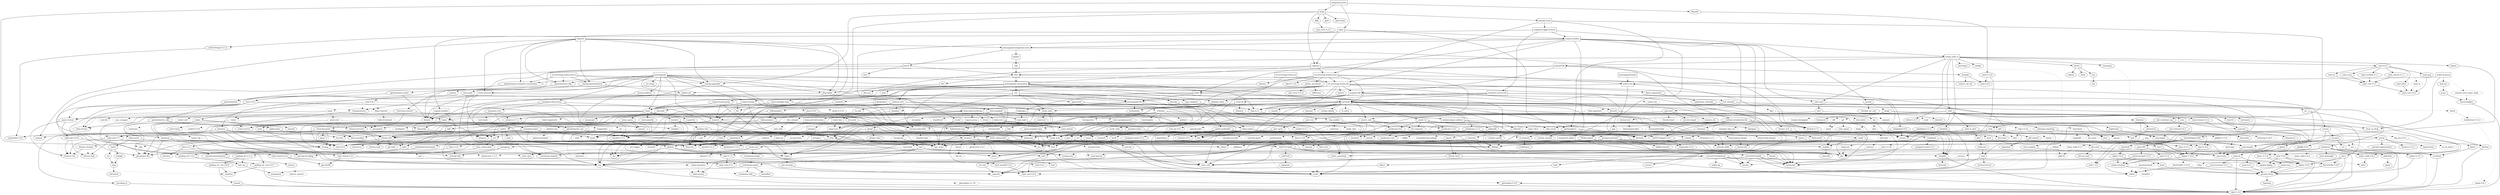 digraph {
    0 [ label = "catalyst-toolbox" shape = box]
    1 [ label = "chain-addr" shape = box]
    2 [ label = "chain-core" shape = box]
    3 [ label = "chain-ser" shape = box]
    4 [ label = "chain-crypto" shape = box]
    5 [ label = "typed-bytes" shape = box]
    6 [ label = "chain-impl-mockchain" shape = box]
    7 [ label = "cardano-legacy-address" shape = box]
    8 [ label = "chain-time" shape = box]
    9 [ label = "chain-vote" shape = box]
    10 [ label = "imhamt" shape = box]
    11 [ label = "sparse-array" shape = box]
    12 [ label = "chain-storage" shape = box]
    13 [ label = "jcli" shape = box]
    14 [ label = "jormungandr-lib" shape = box]
    15 [ label = "jormungandr-automation" shape = box]
    16 [ label = "jortestkit" shape = box]
    17 [ label = "jormungandr-integration-tests" shape = box]
    18 [ label = "hersir" shape = box]
    19 [ label = "thor" shape = box]
    20 [ label = "loki" shape = box]
    21 [ label = "mjolnir" shape = box]
    22 [ label = "snapshot-lib" shape = box]
    23 [ label = "symmetric-cipher" shape = box]
    24 [ label = "vit-servicing-station-lib" shape = box]
    25 [ label = "event-db" shape = box]
    26 [ label = "vit-servicing-station-tests" shape = box]
    27 [ label = "wallet" shape = box]
    28 [ label = "chain-path-derivation" shape = box]
    29 [ label = "hdkeygen" shape = box]
    30 [ label = "chain-network" shape = box]
    31 [ label = "jormungandrwallet" shape = box]
    32 [ label = "wallet-core" shape = box]
    33 [ label = "wallet-wasm-js" shape = box]
    34 [ label = "jormungandr" shape = box]
    35 [ label = "explorer" shape = box]
    36 [ label = "settings" shape = box]
    37 [ label = "blockchain" shape = box]
    38 [ label = "vit-servicing-station-cli" shape = box]
    39 [ label = "vit-servicing-station-server" shape = box]
    40 [ label = "iapyx" shape = box]
    41 [ label = "valgrind" shape = box]
    42 [ label = "vitup" shape = box]
    43 [ label = "mainnet-lib" shape = box]
    44 [ label = "mainnet-tools" shape = box]
    45 [ label = "scheduler-service-lib" shape = box]
    46 [ label = "signals-handler" shape = box]
    47 [ label = "snapshot-trigger-service" shape = box]
    48 [ label = "voting_tools_rs" shape = box]
    49 [ label = "integration-tests" shape = box]
    50 [ label = "assert_fs" ]
    51 [ label = "bech32 0.8.1" ]
    52 [ label = "clap 4.2.1" ]
    53 [ label = "color-eyre" ]
    54 [ label = "csv" ]
    55 [ label = "fraction" ]
    56 [ label = "futures" ]
    57 [ label = "gag" ]
    58 [ label = "governor" ]
    59 [ label = "graphql_client" ]
    60 [ label = "hex" ]
    61 [ label = "image" ]
    62 [ label = "itertools" ]
    63 [ label = "once_cell" ]
    64 [ label = "qrcode" ]
    65 [ label = "quircs" ]
    66 [ label = "rand 0.8.5" ]
    67 [ label = "rand_chacha 0.3.1" ]
    68 [ label = "rayon" ]
    69 [ label = "regex" ]
    70 [ label = "reqwest" ]
    71 [ label = "rust_decimal" ]
    72 [ label = "serde" ]
    73 [ label = "serde_json" ]
    74 [ label = "serde_yaml" ]
    75 [ label = "sscanf" ]
    76 [ label = "thiserror" ]
    77 [ label = "time 0.3.20" ]
    78 [ label = "tokio" ]
    79 [ label = "tracing" ]
    80 [ label = "tracing-subscriber" ]
    81 [ label = "url" ]
    82 [ label = "cryptoxide 0.4.4" ]
    83 [ label = "proptest" ]
    84 [ label = "quickcheck" ]
    85 [ label = "curve25519-dalek-ng" ]
    86 [ label = "ed25519-bip32 0.4.1" ]
    87 [ label = "ed25519-dalek" ]
    88 [ label = "generic-array" ]
    89 [ label = "rand_core 0.6.4" ]
    90 [ label = "sha2 0.10.6" ]
    91 [ label = "lazy_static" ]
    92 [ label = "strum" ]
    93 [ label = "cbor_event" ]
    94 [ label = "const_format" ]
    95 [ label = "criterion" style = dashed]
    96 [ label = "data-pile" ]
    97 [ label = "sled" ]
    98 [ label = "tempfile" ]
    99 [ label = "base64 0.13.1" ]
    100 [ label = "bincode" ]
    101 [ label = "bytes" ]
    102 [ label = "clap_complete" ]
    103 [ label = "gtmpl" ]
    104 [ label = "rpassword" ]
    105 [ label = "http" ]
    106 [ label = "humantime" ]
    107 [ label = "parity-multiaddr" ]
    108 [ label = "serde_with" ]
    109 [ label = "assert_cmd" ]
    110 [ label = "bytesize" ]
    111 [ label = "custom_debug" ]
    112 [ label = "flate2" ]
    113 [ label = "fs_extra" ]
    114 [ label = "json" ]
    115 [ label = "keynesis" ]
    116 [ label = "log" ]
    117 [ label = "netstat2" ]
    118 [ label = "os_info" ]
    119 [ label = "poldercast" ]
    120 [ label = "predicates 2.1.5" ]
    121 [ label = "prost 0.9.0" ]
    122 [ label = "semver" ]
    123 [ label = "sysinfo" ]
    124 [ label = "tar" ]
    125 [ label = "tokio-stream" ]
    126 [ label = "tonic 0.6.2" ]
    127 [ label = "warp" ]
    128 [ label = "zip" ]
    129 [ label = "console" ]
    130 [ label = "dialoguer" ]
    131 [ label = "indicatif" ]
    132 [ label = "sha-1" ]
    133 [ label = "sha2 0.9.9" ]
    134 [ label = "bech32 0.7.3" ]
    135 [ label = "yaml-rust" ]
    136 [ label = "ctrlc" ]
    137 [ label = "slave-pool" ]
    138 [ label = "cocoon" ]
    139 [ label = "dirs" ]
    140 [ label = "serde_test" style = dashed]
    141 [ label = "zeroize" ]
    142 [ label = "diesel 1.4.8" ]
    143 [ label = "diesel_migrations" ]
    144 [ label = "dotenv" ]
    145 [ label = "http-zipkin" ]
    146 [ label = "notify" ]
    147 [ label = "r2d2" ]
    148 [ label = "simplelog 0.8.0" ]
    149 [ label = "tracing-futures" ]
    150 [ label = "bb8" ]
    151 [ label = "bb8-postgres" ]
    152 [ label = "dotenvy" ]
    153 [ label = "tokio-postgres" ]
    154 [ label = "cfg-if 0.1.10" ]
    155 [ label = "chrono" ]
    156 [ label = "dyn-clone" ]
    157 [ label = "fake" ]
    158 [ label = "hyper" ]
    159 [ label = "postgres" ]
    160 [ label = "pretty_assertions" ]
    161 [ label = "rand 0.7.3" ]
    162 [ label = "rand_core 0.5.1" ]
    163 [ label = "refinery" ]
    164 [ label = "hashlink" ]
    165 [ label = "http-body" ]
    166 [ label = "pin-project" ]
    167 [ label = "clear_on_drop" ]
    168 [ label = "console_error_panic_hook" style = dashed]
    169 [ label = "getrandom 0.2.8" ]
    170 [ label = "js-sys" ]
    171 [ label = "wasm-bindgen" ]
    172 [ label = "web-sys" ]
    173 [ label = "arc-swap" ]
    174 [ label = "jsonrpsee-core" ]
    175 [ label = "jsonrpsee-http-server" ]
    176 [ label = "linked-hash-map" ]
    177 [ label = "local-ip-address" ]
    178 [ label = "lru" ]
    179 [ label = "opentelemetry" ]
    180 [ label = "opentelemetry-otlp" ]
    181 [ label = "opentelemetry-semantic-conventions" ]
    182 [ label = "tokio-util 0.6.10" ]
    183 [ label = "tracing-appender" ]
    184 [ label = "tracing-opentelemetry" ]
    185 [ label = "trust-dns-resolver" ]
    186 [ label = "anyhow" ]
    187 [ label = "async-graphql" ]
    188 [ label = "async-graphql-warp" ]
    189 [ label = "futures-channel" ]
    190 [ label = "futures-util" ]
    191 [ label = "ed25519-bip32 0.3.2" ]
    192 [ label = "prettytable-rs" ]
    193 [ label = "warp-reverse-proxy" ]
    194 [ label = "diffy" ]
    195 [ label = "glob" ]
    196 [ label = "path-slash" ]
    197 [ label = "rustls" ]
    198 [ label = "rustls-pemfile" ]
    199 [ label = "tempdir" ]
    200 [ label = "tokio-rustls" ]
    201 [ label = "uuid 0.8.2" ]
    202 [ label = "walkdir" ]
    203 [ label = "cardano-serialization-lib" ]
    204 [ label = "pharos" ]
    205 [ label = "job_scheduler_ng" ]
    206 [ label = "num-traits" ]
    207 [ label = "uuid 1.3.0" ]
    208 [ label = "bigdecimal" ]
    209 [ label = "bitvec" ]
    210 [ label = "blake2" ]
    211 [ label = "bytekind" ]
    212 [ label = "cddl" ]
    213 [ label = "ciborium" ]
    214 [ label = "dashmap" ]
    215 [ label = "diesel 2.0.3" ]
    216 [ label = "microtype" ]
    217 [ label = "nonempty" ]
    218 [ label = "rand 0.6.5" ]
    219 [ label = "rand_core 0.4.2" ]
    220 [ label = "scheduled-thread-pool" ]
    221 [ label = "validity" ]
    222 [ label = "base64 0.21.0" ]
    223 [ label = "cfg-if 1.0.0" ]
    224 [ label = "libmath" ]
    225 [ label = "rand_chacha 0.2.2" ]
    226 [ label = "anstyle" ]
    227 [ label = "doc-comment" ]
    228 [ label = "globwalk" ]
    229 [ label = "predicates 3.0.2" ]
    230 [ label = "predicates-core" ]
    231 [ label = "predicates-tree" ]
    232 [ label = "clap_builder" ]
    233 [ label = "backtrace" ]
    234 [ label = "color-spantrace" style = dashed]
    235 [ label = "eyre" ]
    236 [ label = "indenter" ]
    237 [ label = "owo-colors" ]
    238 [ label = "tracing-error" style = dashed]
    239 [ label = "csv-core" ]
    240 [ label = "itoa" ]
    241 [ label = "ryu" ]
    242 [ label = "num" ]
    243 [ label = "futures-core" ]
    244 [ label = "futures-executor" ]
    245 [ label = "futures-io" ]
    246 [ label = "futures-sink" ]
    247 [ label = "futures-task" ]
    248 [ label = "filedescriptor" ]
    249 [ label = "futures-timer" style = dashed]
    250 [ label = "no-std-compat" ]
    251 [ label = "nonzero_ext" ]
    252 [ label = "parking_lot 0.12.1" ]
    253 [ label = "smallvec" ]
    254 [ label = "bytemuck" ]
    255 [ label = "byteorder" ]
    256 [ label = "color_quant" ]
    257 [ label = "gif" style = dashed]
    258 [ label = "jpeg-decoder" style = dashed]
    259 [ label = "num-iter" ]
    260 [ label = "num-rational 0.3.2" ]
    261 [ label = "png" style = dashed]
    262 [ label = "scoped_threadpool" style = dashed]
    263 [ label = "tiff" style = dashed]
    264 [ label = "either" ]
    265 [ label = "checked_int_cast" ]
    266 [ label = "ppv-lite86" ]
    267 [ label = "rayon-core" ]
    268 [ label = "aho-corasick" ]
    269 [ label = "memchr" ]
    270 [ label = "regex-syntax" ]
    271 [ label = "serde_urlencoded" ]
    272 [ label = "tower-service" ]
    273 [ label = "arrayvec 0.7.2" ]
    274 [ label = "borsh" style = dashed]
    275 [ label = "bytecheck" style = dashed]
    276 [ label = "rkyv" style = dashed]
    277 [ label = "indexmap" ]
    278 [ label = "time-core" ]
    279 [ label = "mio" style = dashed]
    280 [ label = "num_cpus" ]
    281 [ label = "pin-project-lite" ]
    282 [ label = "tracing-core" ]
    283 [ label = "matchers" style = dashed]
    284 [ label = "nu-ansi-term" style = dashed]
    285 [ label = "sharded-slab" style = dashed]
    286 [ label = "thread_local" ]
    287 [ label = "tracing-log" style = dashed]
    288 [ label = "tracing-serde" style = dashed]
    289 [ label = "form_urlencoded" ]
    290 [ label = "idna 0.3.0" ]
    291 [ label = "percent-encoding" ]
    292 [ label = "bit-set" style = dashed]
    293 [ label = "bitflags" ]
    294 [ label = "quick-error 2.0.1" style = dashed]
    295 [ label = "rand_xorshift 0.3.0" ]
    296 [ label = "rusty-fork" style = dashed]
    297 [ label = "unarray" ]
    298 [ label = "env_logger" style = dashed]
    299 [ label = "digest 0.9.0" ]
    300 [ label = "subtle-ng" ]
    301 [ label = "curve25519-dalek" ]
    302 [ label = "ed25519" ]
    303 [ label = "typenum" ]
    304 [ label = "digest 0.10.6" ]
    305 [ label = "atty" style = dashed]
    306 [ label = "cast" style = dashed]
    307 [ label = "clap 2.34.0" style = dashed]
    308 [ label = "criterion-plot" style = dashed]
    309 [ label = "oorandom" style = dashed]
    310 [ label = "plotters" style = dashed]
    311 [ label = "serde_cbor" style = dashed]
    312 [ label = "tinytemplate" style = dashed]
    313 [ label = "memmap2" ]
    314 [ label = "crc32fast" ]
    315 [ label = "crossbeam-epoch" ]
    316 [ label = "crossbeam-utils" ]
    317 [ label = "fxhash" ]
    318 [ label = "libc" ]
    319 [ label = "parking_lot 0.11.2" ]
    320 [ label = "fastrand" ]
    321 [ label = "gtmpl_value" ]
    322 [ label = "fnv" ]
    323 [ label = "arrayref" ]
    324 [ label = "bs58" ]
    325 [ label = "data-encoding" ]
    326 [ label = "multihash" ]
    327 [ label = "static_assertions" ]
    328 [ label = "unsigned-varint 0.7.1" ]
    329 [ label = "bstr" ]
    330 [ label = "wait-timeout" ]
    331 [ label = "miniz_oxide 0.6.2" ]
    332 [ label = "cryptoxide 0.3.6" ]
    333 [ label = "difflib" style = dashed]
    334 [ label = "float-cmp" style = dashed]
    335 [ label = "normalize-line-endings" style = dashed]
    336 [ label = "filetime" ]
    337 [ label = "tokio-util 0.7.7" ]
    338 [ label = "async-stream" ]
    339 [ label = "h2" style = dashed]
    340 [ label = "hyper-timeout" style = dashed]
    341 [ label = "tower" style = dashed]
    342 [ label = "tower-layer" ]
    343 [ label = "headers" ]
    344 [ label = "mime" ]
    345 [ label = "mime_guess" ]
    346 [ label = "multiparty" style = dashed]
    347 [ label = "scoped-tls" ]
    348 [ label = "tokio-tungstenite" style = dashed]
    349 [ label = "aes" style = dashed]
    350 [ label = "bzip2" style = dashed]
    351 [ label = "constant_time_eq" style = dashed]
    352 [ label = "hmac 0.12.1" ]
    353 [ label = "pbkdf2 0.11.0" style = dashed]
    354 [ label = "sha1" ]
    355 [ label = "zstd" style = dashed]
    356 [ label = "unicode-width" ]
    357 [ label = "shell-words" ]
    358 [ label = "number_prefix" ]
    359 [ label = "block-buffer 0.9.0" ]
    360 [ label = "opaque-debug" ]
    361 [ label = "crossbeam-channel" ]
    362 [ label = "aes-gcm" ]
    363 [ label = "chacha20poly1305" ]
    364 [ label = "hmac 0.11.0" ]
    365 [ label = "pbkdf2 0.9.0" ]
    366 [ label = "dirs-sys" ]
    367 [ label = "pq-sys" style = dashed]
    368 [ label = "migrations_internals" ]
    369 [ label = "zipkin" ]
    370 [ label = "termcolor" ]
    371 [ label = "fallible-iterator" ]
    372 [ label = "phf" ]
    373 [ label = "postgres-protocol" ]
    374 [ label = "postgres-types" ]
    375 [ label = "socket2 0.5.1" ]
    376 [ label = "num-integer" ]
    377 [ label = "time 0.1.45" style = dashed]
    378 [ label = "httparse" ]
    379 [ label = "httpdate" ]
    380 [ label = "socket2 0.4.9" style = dashed]
    381 [ label = "want" ]
    382 [ label = "ansi_term 0.11.0" ]
    383 [ label = "difference" ]
    384 [ label = "getrandom 0.1.16" style = dashed]
    385 [ label = "refinery-core" ]
    386 [ label = "hashbrown 0.12.3" ]
    387 [ label = "beef" ]
    388 [ label = "jsonrpsee-types" ]
    389 [ label = "rustc-hash" style = dashed]
    390 [ label = "globset" ]
    391 [ label = "unicase" ]
    392 [ label = "opentelemetry_api" ]
    393 [ label = "opentelemetry_sdk" ]
    394 [ label = "opentelemetry-proto" ]
    395 [ label = "prost 0.11.8" style = dashed]
    396 [ label = "tonic 0.8.3" style = dashed]
    397 [ label = "slab" style = dashed]
    398 [ label = "lru-cache" ]
    399 [ label = "resolv-conf" style = dashed]
    400 [ label = "trust-dns-proto" ]
    401 [ label = "async-graphql-parser" ]
    402 [ label = "async-graphql-value" ]
    403 [ label = "fast_chemail" style = dashed]
    404 [ label = "multer" ]
    405 [ label = "pin-utils" ]
    406 [ label = "encode_unicode" ]
    407 [ label = "is-terminal" ]
    408 [ label = "term" ]
    409 [ label = "ansi_term 0.12.1" ]
    410 [ label = "ring" ]
    411 [ label = "sct" ]
    412 [ label = "webpki" ]
    413 [ label = "rand 0.4.6" ]
    414 [ label = "remove_dir_all" ]
    415 [ label = "same-file" ]
    416 [ label = "num-bigint" ]
    417 [ label = "schemars" ]
    418 [ label = "cron" ]
    419 [ label = "libm" style = dashed]
    420 [ label = "funty" ]
    421 [ label = "radium" ]
    422 [ label = "tap" ]
    423 [ label = "wyz" ]
    424 [ label = "abnf_to_pest" ]
    425 [ label = "base16" ]
    426 [ label = "base64-url" style = dashed]
    427 [ label = "clap 3.2.23" style = dashed]
    428 [ label = "codespan-reporting" ]
    429 [ label = "hexf-parse" ]
    430 [ label = "lexical-core" ]
    431 [ label = "pest_meta" ]
    432 [ label = "pest_vm" ]
    433 [ label = "simplelog 0.11.2" ]
    434 [ label = "uriparse" style = dashed]
    435 [ label = "ciborium-io" ]
    436 [ label = "ciborium-ll" ]
    437 [ label = "lock_api" ]
    438 [ label = "parking_lot_core 0.9.7" ]
    439 [ label = "secrecy" style = dashed]
    440 [ label = "rand_chacha 0.1.1" ]
    441 [ label = "rand_hc" ]
    442 [ label = "rand_isaac" ]
    443 [ label = "rand_jitter" ]
    444 [ label = "rand_os" style = dashed]
    445 [ label = "rand_pcg" ]
    446 [ label = "rand_xorshift 0.1.1" ]
    447 [ label = "rand 0.3.23" ]
    448 [ label = "ignore" ]
    449 [ label = "termtree" ]
    450 [ label = "anstream" style = dashed]
    451 [ label = "clap_lex 0.4.1" ]
    452 [ label = "strsim" style = dashed]
    453 [ label = "addr2line" ]
    454 [ label = "object" ]
    455 [ label = "rustc-demangle" ]
    456 [ label = "num-complex" ]
    457 [ label = "num-rational 0.4.1" ]
    458 [ label = "weezl" style = dashed]
    459 [ label = "deflate" style = dashed]
    460 [ label = "miniz_oxide 0.3.7" style = dashed]
    461 [ label = "miniz_oxide 0.4.4" style = dashed]
    462 [ label = "crossbeam-deque" ]
    463 [ label = "hashbrown 0.13.2" style = dashed]
    464 [ label = "ptr_meta" style = dashed]
    465 [ label = "simdutf8" style = dashed]
    466 [ label = "rend" style = dashed]
    467 [ label = "seahash" style = dashed]
    468 [ label = "regex-automata" style = dashed]
    469 [ label = "overload" style = dashed]
    470 [ label = "unicode-bidi" ]
    471 [ label = "unicode-normalization" ]
    472 [ label = "bit-vec" style = dashed]
    473 [ label = "quick-error 1.2.3" style = dashed]
    474 [ label = "subtle" ]
    475 [ label = "signature" ]
    476 [ label = "block-buffer 0.10.4" style = dashed]
    477 [ label = "crypto-common" ]
    478 [ label = "textwrap 0.11.0" style = dashed]
    479 [ label = "plotters-backend" style = dashed]
    480 [ label = "plotters-svg" style = dashed]
    481 [ label = "half" ]
    482 [ label = "memoffset" ]
    483 [ label = "scopeguard" ]
    484 [ label = "instant" ]
    485 [ label = "parking_lot_core 0.8.6" ]
    486 [ label = "unsigned-varint 0.5.1" ]
    487 [ label = "adler" ]
    488 [ label = "tokio-io-timeout" style = dashed]
    489 [ label = "headers-core" ]
    490 [ label = "try-lock" ]
    491 [ label = "tungstenite" style = dashed]
    492 [ label = "cipher 0.3.0" ]
    493 [ label = "bzip2-sys" style = dashed]
    494 [ label = "password-hash" style = dashed]
    495 [ label = "zstd-safe" style = dashed]
    496 [ label = "aead 0.4.3" ]
    497 [ label = "ctr" ]
    498 [ label = "ghash" ]
    499 [ label = "aead 0.5.2" ]
    500 [ label = "chacha20" ]
    501 [ label = "cipher 0.4.4" ]
    502 [ label = "poly1305" ]
    503 [ label = "crypto-mac" ]
    504 [ label = "lazycell" ]
    505 [ label = "zipkin-types" ]
    506 [ label = "phf_shared" ]
    507 [ label = "md-5" ]
    508 [ label = "stringprep" ]
    509 [ label = "siphasher" ]
    510 [ label = "toml" ]
    511 [ label = "ahash 0.7.6" style = dashed]
    512 [ label = "axum" style = dashed]
    513 [ label = "hostname" style = dashed]
    514 [ label = "idna 0.2.3" ]
    515 [ label = "ipnet" ]
    516 [ label = "tinyvec" ]
    517 [ label = "pest" ]
    518 [ label = "ascii_utils" style = dashed]
    519 [ label = "encoding_rs" ]
    520 [ label = "spin" ]
    521 [ label = "io-lifetimes" ]
    522 [ label = "dirs-next" ]
    523 [ label = "untrusted" ]
    524 [ label = "nom" ]
    525 [ label = "abnf" ]
    526 [ label = "pretty" ]
    527 [ label = "clap_lex 0.2.4" style = dashed]
    528 [ label = "textwrap 0.16.0" style = dashed]
    529 [ label = "lexical-parse-float" style = dashed]
    530 [ label = "lexical-parse-integer" style = dashed]
    531 [ label = "lexical-util" ]
    532 [ label = "lexical-write-float" style = dashed]
    533 [ label = "lexical-write-integer" style = dashed]
    534 [ label = "rand_core 0.3.1" ]
    535 [ label = "anstyle-parse" style = dashed]
    536 [ label = "concolor-override" style = dashed]
    537 [ label = "concolor-query" style = dashed]
    538 [ label = "utf8parse" style = dashed]
    539 [ label = "gimli" ]
    540 [ label = "adler32" style = dashed]
    541 [ label = "ahash 0.8.3" style = dashed]
    542 [ label = "utf-8" style = dashed]
    543 [ label = "base64ct" style = dashed]
    544 [ label = "zstd-sys" style = dashed]
    545 [ label = "polyval" ]
    546 [ label = "inout" ]
    547 [ label = "universal-hash 0.5.0" ]
    548 [ label = "axum-core" style = dashed]
    549 [ label = "matchit" style = dashed]
    550 [ label = "sync_wrapper" style = dashed]
    551 [ label = "match_cfg" style = dashed]
    552 [ label = "matches" ]
    553 [ label = "tinyvec_macros" style = dashed]
    554 [ label = "ucd-trie" ]
    555 [ label = "dirs-sys-next" ]
    556 [ label = "minimal-lexical" ]
    557 [ label = "abnf-core" ]
    558 [ label = "arrayvec 0.5.2" ]
    559 [ label = "typed-arena" ]
    560 [ label = "unicode-segmentation" ]
    561 [ label = "os_str_bytes" style = dashed]
    562 [ label = "universal-hash 0.4.1" ]
    0 -> 53 [ ]
    0 -> 57 [ ]
    0 -> 58 [ ]
    0 -> 17 [ ]
    0 -> 64 [ ]
    0 -> 65 [ ]
    0 -> 75 [ ]
    0 -> 23 [ ]
    0 -> 24 [ ]
    0 -> 27 [ ]
    1 -> 2 [ ]
    1 -> 4 [ ]
    2 -> 3 [ ]
    3 -> 76 [ ]
    4 -> 51 [ ]
    4 -> 85 [ ]
    4 -> 86 [ ]
    4 -> 87 [ ]
    4 -> 60 [ ]
    4 -> 83 [ style = dotted]
    4 -> 84 [ style = dotted]
    4 -> 68 [ ]
    4 -> 90 [ ]
    4 -> 5 [ ]
    6 -> 7 [ ]
    6 -> 1 [ ]
    6 -> 8 [ ]
    6 -> 9 [ ]
    6 -> 10 [ ]
    6 -> 11 [ ]
    6 -> 92 [ ]
    6 -> 79 [ ]
    7 -> 93 [ ]
    7 -> 86 [ ]
    8 -> 2 [ ]
    8 -> 83 [ style = dotted]
    8 -> 84 [ style = dotted]
    9 -> 2 [ ]
    9 -> 4 [ ]
    9 -> 94 [ ]
    10 -> 83 [ style = dotted]
    10 -> 76 [ ]
    12 -> 95 [ style = dotted]
    12 -> 96 [ ]
    12 -> 89 [ style = dotted]
    12 -> 97 [ ]
    12 -> 98 [ style = dotted]
    12 -> 76 [ ]
    13 -> 100 [ ]
    13 -> 102 [ ]
    13 -> 103 [ ]
    13 -> 14 [ ]
    13 -> 70 [ ]
    13 -> 104 [ ]
    13 -> 74 [ ]
    14 -> 6 [ ]
    14 -> 105 [ ]
    14 -> 106 [ ]
    14 -> 107 [ ]
    14 -> 108 [ ]
    15 -> 109 [ ]
    15 -> 12 [ ]
    15 -> 59 [ ]
    15 -> 13 [ ]
    15 -> 16 [ ]
    15 -> 114 [ ]
    15 -> 117 [ ]
    15 -> 119 [ ]
    15 -> 126 [ ]
    15 -> 80 [ ]
    16 -> 50 [ ]
    16 -> 51 [ ]
    16 -> 110 [ ]
    16 -> 54 [ ]
    16 -> 111 [ ]
    16 -> 130 [ ]
    16 -> 113 [ ]
    16 -> 60 [ ]
    16 -> 106 [ ]
    16 -> 131 [ ]
    16 -> 118 [ ]
    16 -> 120 [ ]
    16 -> 70 [ ]
    16 -> 122 [ ]
    16 -> 74 [ ]
    16 -> 132 [ ]
    16 -> 133 [ ]
    16 -> 123 [ ]
    16 -> 124 [ ]
    16 -> 127 [ ]
    16 -> 128 [ ]
    17 -> 134 [ ]
    17 -> 18 [ ]
    17 -> 21 [ ]
    18 -> 136 [ ]
    18 -> 137 [ ]
    18 -> 19 [ ]
    19 -> 138 [ ]
    19 -> 139 [ ]
    19 -> 15 [ ]
    20 -> 19 [ ]
    21 -> 20 [ ]
    22 -> 55 [ ]
    22 -> 59 [ ]
    22 -> 14 [ ]
    22 -> 70 [ ]
    22 -> 71 [ ]
    22 -> 140 [ style = dotted]
    23 -> 82 [ ]
    23 -> 66 [ ]
    23 -> 76 [ ]
    23 -> 141 [ ]
    24 -> 52 [ ]
    24 -> 143 [ ]
    24 -> 144 [ ]
    24 -> 25 [ ]
    24 -> 145 [ ]
    24 -> 62 [ ]
    24 -> 146 [ ]
    24 -> 148 [ ]
    24 -> 22 [ ]
    24 -> 149 [ ]
    24 -> 80 [ ]
    24 -> 127 [ ]
    25 -> 151 [ ]
    25 -> 152 [ ]
    26 -> 109 [ ]
    26 -> 154 [ ]
    26 -> 156 [ ]
    26 -> 157 [ ]
    26 -> 16 [ ]
    26 -> 160 [ ]
    26 -> 163 [ ]
    26 -> 24 [ ]
    27 -> 164 [ ]
    27 -> 29 [ ]
    27 -> 62 [ ]
    27 -> 14 [ ]
    28 -> 76 [ ]
    29 -> 7 [ ]
    29 -> 1 [ ]
    29 -> 28 [ ]
    30 -> 4 [ ]
    30 -> 56 [ ]
    30 -> 76 [ ]
    30 -> 126 [ ]
    31 -> 32 [ ]
    32 -> 134 [ ]
    32 -> 23 [ ]
    32 -> 27 [ ]
    33 -> 167 [ ]
    33 -> 168 [ style = dotted]
    33 -> 32 [ ]
    33 -> 172 [ ]
    34 -> 173 [ ]
    34 -> 30 [ ]
    34 -> 12 [ ]
    34 -> 52 [ ]
    34 -> 145 [ ]
    34 -> 14 [ ]
    34 -> 175 [ ]
    34 -> 177 [ ]
    34 -> 180 [ ]
    34 -> 181 [ ]
    34 -> 119 [ ]
    34 -> 70 [ ]
    34 -> 74 [ ]
    34 -> 183 [ ]
    34 -> 184 [ ]
    34 -> 185 [ ]
    34 -> 127 [ ]
    35 -> 186 [ ]
    35 -> 188 [ ]
    35 -> 30 [ ]
    35 -> 145 [ ]
    35 -> 17 [ ]
    35 -> 180 [ ]
    35 -> 181 [ ]
    35 -> 183 [ ]
    35 -> 184 [ ]
    36 -> 97 [ ]
    36 -> 76 [ ]
    37 -> 6 [ ]
    37 -> 178 [ ]
    38 -> 54 [ ]
    38 -> 24 [ ]
    39 -> 180 [ ]
    39 -> 181 [ ]
    39 -> 183 [ ]
    39 -> 184 [ ]
    39 -> 24 [ ]
    40 -> 0 [ ]
    40 -> 191 [ ]
    40 -> 192 [ ]
    40 -> 41 [ ]
    41 -> 15 [ ]
    41 -> 26 [ ]
    41 -> 32 [ ]
    41 -> 193 [ ]
    42 -> 194 [ ]
    42 -> 195 [ ]
    42 -> 44 [ ]
    42 -> 196 [ ]
    42 -> 183 [ ]
    42 -> 201 [ ]
    42 -> 41 [ ]
    43 -> 203 [ ]
    43 -> 204 [ ]
    43 -> 22 [ ]
    43 -> 199 [ ]
    43 -> 19 [ ]
    44 -> 205 [ ]
    44 -> 192 [ ]
    44 -> 47 [ ]
    44 -> 26 [ ]
    45 -> 155 [ ]
    45 -> 52 [ ]
    45 -> 56 [ ]
    45 -> 16 [ ]
    45 -> 207 [ ]
    46 -> 56 [ ]
    46 -> 78 [ ]
    47 -> 0 [ ]
    47 -> 45 [ ]
    47 -> 46 [ ]
    47 -> 48 [ ]
    48 -> 209 [ ]
    48 -> 210 [ ]
    48 -> 211 [ ]
    48 -> 212 [ ]
    48 -> 53 [ ]
    48 -> 214 [ ]
    48 -> 215 [ ]
    48 -> 43 [ ]
    48 -> 216 [ ]
    48 -> 217 [ ]
    48 -> 218 [ ]
    48 -> 221 [ ]
    49 -> 40 [ ]
    49 -> 224 [ ]
    49 -> 225 [ ]
    49 -> 42 [ ]
    50 -> 227 [ ]
    50 -> 228 [ ]
    50 -> 229 [ ]
    50 -> 231 [ ]
    50 -> 98 [ ]
    52 -> 232 [ ]
    52 -> 63 [ style = dotted]
    53 -> 233 [ ]
    53 -> 234 [ style = dotted]
    53 -> 235 [ ]
    54 -> 239 [ ]
    54 -> 240 [ ]
    54 -> 241 [ ]
    54 -> 72 [ ]
    55 -> 91 [ style = dotted]
    55 -> 242 [ ]
    56 -> 244 [ style = dotted]
    57 -> 248 [ ]
    57 -> 98 [ ]
    58 -> 56 [ style = dotted]
    58 -> 249 [ style = dotted]
    58 -> 250 [ ]
    58 -> 251 [ ]
    58 -> 252 [ ]
    58 -> 66 [ style = dotted]
    59 -> 73 [ ]
    61 -> 254 [ ]
    61 -> 257 [ style = dotted]
    61 -> 259 [ ]
    61 -> 260 [ ]
    61 -> 261 [ style = dotted]
    61 -> 262 [ style = dotted]
    61 -> 263 [ style = dotted]
    62 -> 264 [ ]
    64 -> 265 [ ]
    64 -> 61 [ style = dotted]
    65 -> 206 [ ]
    65 -> 76 [ ]
    66 -> 67 [ style = dotted]
    67 -> 266 [ ]
    67 -> 89 [ ]
    68 -> 264 [ ]
    68 -> 267 [ ]
    69 -> 268 [ style = dotted]
    69 -> 270 [ ]
    70 -> 222 [ ]
    70 -> 190 [ ]
    70 -> 105 [ ]
    70 -> 73 [ style = dotted]
    70 -> 271 [ ]
    70 -> 272 [ ]
    70 -> 81 [ ]
    71 -> 273 [ ]
    71 -> 274 [ style = dotted]
    71 -> 206 [ ]
    71 -> 159 [ style = dotted]
    71 -> 276 [ style = dotted]
    73 -> 240 [ ]
    73 -> 241 [ ]
    73 -> 72 [ ]
    74 -> 277 [ ]
    74 -> 241 [ ]
    74 -> 135 [ ]
    75 -> 94 [ ]
    75 -> 91 [ ]
    75 -> 69 [ ]
    77 -> 240 [ style = dotted]
    77 -> 72 [ style = dotted]
    77 -> 278 [ ]
    78 -> 101 [ style = dotted]
    78 -> 279 [ style = dotted]
    78 -> 280 [ style = dotted]
    78 -> 252 [ style = dotted]
    78 -> 281 [ ]
    79 -> 116 [ style = dotted]
    79 -> 281 [ ]
    79 -> 282 [ ]
    80 -> 283 [ style = dotted]
    80 -> 284 [ style = dotted]
    80 -> 69 [ style = dotted]
    80 -> 73 [ style = dotted]
    80 -> 285 [ style = dotted]
    80 -> 253 [ style = dotted]
    80 -> 286 [ style = dotted]
    80 -> 77 [ style = dotted]
    80 -> 79 [ style = dotted]
    80 -> 287 [ style = dotted]
    80 -> 288 [ style = dotted]
    81 -> 289 [ ]
    81 -> 290 [ ]
    81 -> 72 [ style = dotted]
    83 -> 292 [ style = dotted]
    83 -> 293 [ ]
    83 -> 255 [ ]
    83 -> 91 [ style = dotted]
    83 -> 206 [ ]
    83 -> 294 [ style = dotted]
    83 -> 66 [ ]
    83 -> 295 [ ]
    83 -> 270 [ style = dotted]
    83 -> 296 [ style = dotted]
    83 -> 297 [ ]
    84 -> 298 [ style = dotted]
    84 -> 161 [ ]
    85 -> 255 [ ]
    85 -> 299 [ ]
    85 -> 89 [ ]
    85 -> 300 [ ]
    85 -> 141 [ ]
    86 -> 82 [ ]
    87 -> 301 [ ]
    87 -> 302 [ ]
    87 -> 161 [ style = dotted]
    87 -> 72 [ style = dotted]
    87 -> 133 [ ]
    88 -> 303 [ ]
    89 -> 169 [ style = dotted]
    90 -> 304 [ ]
    95 -> 305 [ style = dashed]
    95 -> 307 [ style = dashed]
    95 -> 308 [ style = dashed]
    95 -> 54 [ style = dashed]
    95 -> 56 [ style = dotted]
    95 -> 91 [ style = dashed]
    95 -> 309 [ style = dashed]
    95 -> 310 [ style = dashed]
    95 -> 68 [ style = dashed]
    95 -> 69 [ style = dashed]
    95 -> 311 [ style = dashed]
    95 -> 312 [ style = dashed]
    95 -> 78 [ style = dotted]
    95 -> 202 [ style = dashed]
    96 -> 313 [ ]
    97 -> 314 [ ]
    97 -> 315 [ ]
    97 -> 317 [ ]
    97 -> 318 [ ]
    97 -> 116 [ ]
    97 -> 319 [ ]
    98 -> 223 [ ]
    98 -> 320 [ ]
    100 -> 72 [ ]
    101 -> 72 [ style = dotted]
    102 -> 52 [ ]
    103 -> 321 [ ]
    103 -> 62 [ ]
    103 -> 91 [ ]
    103 -> 291 [ ]
    104 -> 73 [ ]
    105 -> 101 [ ]
    105 -> 322 [ ]
    105 -> 240 [ ]
    107 -> 323 [ ]
    107 -> 324 [ ]
    107 -> 255 [ ]
    107 -> 325 [ ]
    107 -> 326 [ ]
    107 -> 327 [ ]
    107 -> 328 [ ]
    107 -> 81 [ style = dotted]
    108 -> 99 [ style = dotted]
    108 -> 155 [ style = dotted]
    108 -> 60 [ style = dotted]
    108 -> 277 [ style = dotted]
    108 -> 73 [ style = dotted]
    108 -> 77 [ style = dotted]
    109 -> 329 [ ]
    109 -> 227 [ ]
    109 -> 229 [ ]
    109 -> 231 [ ]
    109 -> 330 [ ]
    112 -> 314 [ ]
    112 -> 331 [ style = dotted]
    115 -> 332 [ ]
    115 -> 60 [ ]
    115 -> 67 [ ]
    115 -> 76 [ ]
    116 -> 223 [ ]
    116 -> 72 [ style = dotted]
    117 -> 293 [ ]
    117 -> 318 [ ]
    117 -> 76 [ ]
    118 -> 116 [ ]
    119 -> 115 [ ]
    119 -> 178 [ ]
    120 -> 333 [ style = dotted]
    120 -> 334 [ style = dotted]
    120 -> 62 [ ]
    120 -> 335 [ style = dotted]
    120 -> 230 [ ]
    120 -> 69 [ style = dotted]
    121 -> 101 [ ]
    122 -> 72 [ style = dotted]
    123 -> 68 [ style = dotted]
    124 -> 336 [ ]
    125 -> 337 [ style = dotted]
    126 -> 338 [ ]
    126 -> 99 [ ]
    126 -> 340 [ style = dotted]
    126 -> 291 [ ]
    126 -> 121 [ style = dotted]
    126 -> 125 [ ]
    126 -> 182 [ ]
    126 -> 341 [ style = dotted]
    126 -> 149 [ style = dotted]
    127 -> 343 [ ]
    127 -> 158 [ ]
    127 -> 345 [ ]
    127 -> 346 [ style = dotted]
    127 -> 166 [ ]
    127 -> 198 [ ]
    127 -> 347 [ ]
    127 -> 73 [ ]
    127 -> 271 [ ]
    127 -> 200 [ style = dotted]
    127 -> 125 [ ]
    127 -> 348 [ style = dotted]
    128 -> 349 [ style = dotted]
    128 -> 255 [ ]
    128 -> 350 [ style = dotted]
    128 -> 351 [ style = dotted]
    128 -> 112 [ style = dotted]
    128 -> 353 [ style = dotted]
    128 -> 354 [ style = dotted]
    128 -> 77 [ style = dotted]
    128 -> 355 [ style = dotted]
    129 -> 91 [ ]
    129 -> 318 [ ]
    129 -> 356 [ style = dotted]
    130 -> 129 [ ]
    130 -> 357 [ ]
    130 -> 98 [ style = dotted]
    130 -> 141 [ style = dotted]
    131 -> 129 [ ]
    131 -> 358 [ ]
    131 -> 69 [ ]
    132 -> 359 [ ]
    132 -> 223 [ ]
    132 -> 299 [ ]
    132 -> 360 [ ]
    133 -> 359 [ ]
    133 -> 223 [ ]
    133 -> 299 [ ]
    133 -> 360 [ ]
    135 -> 176 [ ]
    137 -> 361 [ ]
    138 -> 362 [ ]
    138 -> 363 [ ]
    138 -> 365 [ ]
    138 -> 66 [ ]
    139 -> 366 [ ]
    140 -> 72 [ style = dashed]
    142 -> 293 [ style = dotted]
    142 -> 255 [ ]
    142 -> 155 [ style = dotted]
    142 -> 367 [ style = dotted]
    142 -> 147 [ style = dotted]
    142 -> 73 [ style = dotted]
    143 -> 368 [ ]
    145 -> 105 [ ]
    145 -> 369 [ ]
    146 -> 293 [ ]
    146 -> 361 [ style = dotted]
    146 -> 336 [ ]
    146 -> 318 [ ]
    146 -> 202 [ ]
    147 -> 116 [ ]
    147 -> 220 [ ]
    148 -> 155 [ ]
    148 -> 116 [ ]
    148 -> 370 [ style = dotted]
    149 -> 166 [ style = dotted]
    149 -> 79 [ ]
    150 -> 190 [ ]
    150 -> 78 [ ]
    151 -> 150 [ ]
    151 -> 153 [ ]
    153 -> 190 [ ]
    153 -> 291 [ ]
    153 -> 372 [ ]
    153 -> 374 [ ]
    153 -> 375 [ ]
    153 -> 337 [ ]
    155 -> 376 [ ]
    155 -> 72 [ style = dotted]
    155 -> 377 [ style = dotted]
    157 -> 155 [ style = dotted]
    157 -> 105 [ style = dotted]
    157 -> 66 [ ]
    158 -> 339 [ style = dotted]
    158 -> 165 [ ]
    158 -> 378 [ ]
    158 -> 379 [ ]
    158 -> 380 [ style = dotted]
    158 -> 272 [ ]
    158 -> 381 [ ]
    159 -> 153 [ ]
    160 -> 382 [ ]
    160 -> 383 [ ]
    161 -> 162 [ ]
    162 -> 384 [ style = dotted]
    163 -> 385 [ ]
    164 -> 386 [ ]
    165 -> 105 [ ]
    165 -> 281 [ ]
    168 -> 171 [ style = dashed]
    169 -> 223 [ ]
    170 -> 171 [ ]
    171 -> 223 [ ]
    172 -> 170 [ ]
    174 -> 273 [ style = dotted]
    174 -> 158 [ style = dotted]
    174 -> 388 [ ]
    174 -> 66 [ style = dotted]
    174 -> 389 [ style = dotted]
    175 -> 390 [ ]
    175 -> 174 [ ]
    175 -> 91 [ ]
    175 -> 391 [ ]
    177 -> 76 [ ]
    178 -> 386 [ style = dotted]
    179 -> 393 [ ]
    180 -> 394 [ ]
    181 -> 179 [ ]
    182 -> 243 [ ]
    182 -> 246 [ ]
    182 -> 397 [ style = dotted]
    182 -> 78 [ ]
    183 -> 361 [ ]
    183 -> 80 [ ]
    184 -> 179 [ ]
    184 -> 80 [ ]
    185 -> 398 [ ]
    185 -> 399 [ style = dotted]
    185 -> 400 [ ]
    187 -> 401 [ ]
    187 -> 338 [ ]
    187 -> 99 [ ]
    187 -> 403 [ style = dotted]
    187 -> 404 [ ]
    187 -> 206 [ ]
    187 -> 63 [ ]
    187 -> 69 [ ]
    187 -> 271 [ ]
    187 -> 327 [ ]
    187 -> 98 [ ]
    188 -> 187 [ ]
    188 -> 127 [ ]
    189 -> 243 [ ]
    189 -> 246 [ style = dotted]
    190 -> 189 [ style = dotted]
    190 -> 245 [ style = dotted]
    190 -> 247 [ ]
    190 -> 269 [ style = dotted]
    190 -> 281 [ ]
    190 -> 405 [ ]
    190 -> 397 [ style = dotted]
    191 -> 332 [ ]
    192 -> 54 [ style = dotted]
    192 -> 406 [ ]
    192 -> 407 [ ]
    192 -> 91 [ ]
    192 -> 408 [ ]
    192 -> 356 [ ]
    193 -> 91 [ ]
    193 -> 70 [ ]
    193 -> 127 [ ]
    194 -> 409 [ ]
    197 -> 116 [ style = dotted]
    197 -> 411 [ ]
    197 -> 412 [ ]
    198 -> 222 [ ]
    199 -> 413 [ ]
    199 -> 414 [ ]
    200 -> 197 [ ]
    200 -> 78 [ ]
    201 -> 169 [ style = dotted]
    201 -> 72 [ style = dotted]
    202 -> 415 [ ]
    203 -> 134 [ ]
    203 -> 93 [ ]
    203 -> 167 [ ]
    203 -> 86 [ ]
    203 -> 60 [ ]
    203 -> 62 [ ]
    203 -> 176 [ ]
    203 -> 416 [ ]
    203 -> 66 [ ]
    203 -> 417 [ ]
    203 -> 133 [ ]
    204 -> 56 [ ]
    205 -> 418 [ ]
    205 -> 207 [ ]
    206 -> 419 [ style = dotted]
    207 -> 169 [ style = dotted]
    207 -> 72 [ style = dotted]
    208 -> 416 [ ]
    209 -> 420 [ ]
    209 -> 421 [ ]
    209 -> 423 [ ]
    210 -> 304 [ ]
    211 -> 60 [ style = dotted]
    211 -> 72 [ ]
    211 -> 297 [ ]
    212 -> 424 [ ]
    212 -> 425 [ ]
    212 -> 426 [ style = dotted]
    212 -> 213 [ style = dotted]
    212 -> 427 [ style = dotted]
    212 -> 428 [ ]
    212 -> 429 [ ]
    212 -> 430 [ ]
    212 -> 432 [ ]
    212 -> 69 [ ]
    212 -> 73 [ style = dotted]
    212 -> 433 [ ]
    212 -> 434 [ style = dotted]
    213 -> 436 [ ]
    213 -> 72 [ ]
    214 -> 386 [ ]
    214 -> 437 [ ]
    214 -> 63 [ ]
    214 -> 438 [ ]
    215 -> 208 [ style = dotted]
    215 -> 293 [ style = dotted]
    215 -> 255 [ style = dotted]
    215 -> 367 [ style = dotted]
    215 -> 147 [ style = dotted]
    215 -> 73 [ style = dotted]
    216 -> 439 [ style = dotted]
    217 -> 72 [ style = dotted]
    218 -> 440 [ ]
    218 -> 441 [ ]
    218 -> 442 [ ]
    218 -> 443 [ ]
    218 -> 444 [ style = dotted]
    218 -> 445 [ ]
    218 -> 446 [ ]
    220 -> 252 [ ]
    224 -> 447 [ ]
    225 -> 266 [ ]
    225 -> 162 [ ]
    228 -> 293 [ ]
    228 -> 448 [ ]
    229 -> 226 [ ]
    229 -> 333 [ style = dotted]
    229 -> 62 [ ]
    229 -> 230 [ ]
    231 -> 230 [ ]
    231 -> 449 [ ]
    232 -> 450 [ style = dotted]
    232 -> 293 [ ]
    232 -> 451 [ ]
    232 -> 452 [ style = dotted]
    233 -> 453 [ ]
    233 -> 223 [ ]
    233 -> 318 [ ]
    233 -> 331 [ ]
    233 -> 454 [ ]
    233 -> 455 [ ]
    234 -> 237 [ style = dashed]
    234 -> 238 [ style = dashed]
    235 -> 236 [ ]
    235 -> 63 [ ]
    238 -> 80 [ style = dashed]
    239 -> 269 [ ]
    242 -> 456 [ ]
    242 -> 259 [ ]
    242 -> 457 [ ]
    244 -> 190 [ ]
    248 -> 318 [ ]
    248 -> 76 [ ]
    252 -> 437 [ ]
    252 -> 438 [ ]
    257 -> 256 [ style = dashed]
    257 -> 458 [ style = dashed]
    258 -> 68 [ style = dotted]
    259 -> 376 [ ]
    260 -> 376 [ ]
    261 -> 293 [ style = dashed]
    261 -> 314 [ style = dashed]
    261 -> 459 [ style = dotted]
    261 -> 460 [ style = dashed]
    263 -> 258 [ style = dashed]
    263 -> 461 [ style = dashed]
    263 -> 458 [ style = dashed]
    267 -> 361 [ ]
    267 -> 462 [ ]
    267 -> 280 [ ]
    268 -> 269 [ ]
    271 -> 289 [ ]
    271 -> 240 [ ]
    271 -> 241 [ ]
    271 -> 72 [ ]
    274 -> 463 [ style = dashed]
    275 -> 464 [ style = dashed]
    275 -> 465 [ style = dotted]
    276 -> 386 [ style = dotted]
    276 -> 466 [ style = dotted]
    276 -> 467 [ style = dashed]
    277 -> 386 [ ]
    277 -> 72 [ style = dotted]
    279 -> 116 [ style = dashed]
    282 -> 63 [ style = dotted]
    283 -> 468 [ style = dashed]
    284 -> 469 [ style = dashed]
    285 -> 91 [ style = dashed]
    286 -> 223 [ ]
    286 -> 63 [ ]
    287 -> 91 [ style = dashed]
    287 -> 116 [ style = dashed]
    287 -> 282 [ style = dashed]
    288 -> 72 [ style = dashed]
    288 -> 282 [ style = dashed]
    289 -> 291 [ ]
    290 -> 470 [ ]
    290 -> 471 [ ]
    292 -> 472 [ style = dashed]
    295 -> 89 [ ]
    296 -> 322 [ style = dashed]
    296 -> 473 [ style = dashed]
    296 -> 98 [ style = dashed]
    296 -> 330 [ style = dotted]
    298 -> 116 [ style = dashed]
    298 -> 69 [ style = dotted]
    299 -> 88 [ ]
    301 -> 255 [ ]
    301 -> 299 [ ]
    301 -> 162 [ ]
    301 -> 474 [ ]
    301 -> 141 [ ]
    302 -> 475 [ ]
    304 -> 476 [ style = dotted]
    304 -> 477 [ ]
    304 -> 474 [ style = dotted]
    307 -> 293 [ style = dashed]
    307 -> 478 [ style = dashed]
    308 -> 306 [ style = dashed]
    308 -> 62 [ style = dashed]
    310 -> 206 [ style = dashed]
    310 -> 480 [ style = dotted]
    311 -> 481 [ style = dashed]
    311 -> 72 [ style = dashed]
    312 -> 73 [ style = dashed]
    314 -> 223 [ ]
    315 -> 316 [ ]
    315 -> 482 [ ]
    315 -> 483 [ ]
    316 -> 223 [ ]
    317 -> 255 [ ]
    319 -> 437 [ ]
    319 -> 485 [ ]
    326 -> 88 [ ]
    326 -> 486 [ ]
    329 -> 269 [ ]
    329 -> 63 [ style = dotted]
    329 -> 468 [ style = dotted]
    329 -> 72 [ style = dotted]
    331 -> 487 [ ]
    334 -> 206 [ style = dotted]
    336 -> 223 [ ]
    337 -> 243 [ ]
    337 -> 246 [ ]
    337 -> 78 [ ]
    337 -> 79 [ style = dotted]
    338 -> 243 [ ]
    338 -> 281 [ ]
    339 -> 190 [ style = dashed]
    339 -> 105 [ style = dashed]
    339 -> 277 [ style = dashed]
    339 -> 337 [ style = dashed]
    340 -> 158 [ style = dashed]
    340 -> 488 [ style = dashed]
    341 -> 190 [ style = dotted]
    341 -> 277 [ style = dotted]
    341 -> 166 [ style = dotted]
    341 -> 66 [ style = dotted]
    341 -> 337 [ style = dotted]
    341 -> 342 [ style = dashed]
    341 -> 272 [ style = dashed]
    343 -> 99 [ ]
    343 -> 293 [ ]
    343 -> 489 [ ]
    343 -> 379 [ ]
    343 -> 344 [ ]
    343 -> 354 [ ]
    345 -> 344 [ ]
    345 -> 391 [ ]
    346 -> 101 [ style = dashed]
    346 -> 243 [ style = dotted]
    346 -> 378 [ style = dotted]
    346 -> 269 [ style = dotted]
    346 -> 281 [ style = dotted]
    346 -> 490 [ style = dotted]
    348 -> 190 [ style = dashed]
    348 -> 78 [ style = dashed]
    348 -> 491 [ style = dashed]
    349 -> 223 [ style = dashed]
    349 -> 492 [ style = dashed]
    349 -> 360 [ style = dashed]
    350 -> 493 [ style = dashed]
    352 -> 304 [ ]
    353 -> 352 [ style = dotted]
    353 -> 494 [ style = dotted]
    353 -> 90 [ style = dotted]
    354 -> 304 [ ]
    355 -> 495 [ style = dashed]
    359 -> 88 [ ]
    361 -> 316 [ style = dotted]
    362 -> 496 [ ]
    362 -> 349 [ style = dotted]
    362 -> 497 [ ]
    362 -> 498 [ ]
    363 -> 499 [ ]
    363 -> 500 [ ]
    363 -> 502 [ ]
    364 -> 503 [ ]
    364 -> 299 [ ]
    365 -> 364 [ style = dotted]
    365 -> 133 [ style = dotted]
    368 -> 142 [ ]
    369 -> 504 [ ]
    369 -> 116 [ ]
    369 -> 281 [ ]
    369 -> 66 [ ]
    369 -> 505 [ ]
    372 -> 506 [ ]
    373 -> 222 [ ]
    373 -> 255 [ ]
    373 -> 101 [ ]
    373 -> 371 [ ]
    373 -> 352 [ ]
    373 -> 507 [ ]
    373 -> 269 [ ]
    373 -> 66 [ ]
    373 -> 90 [ ]
    373 -> 508 [ ]
    374 -> 373 [ ]
    374 -> 73 [ style = dotted]
    376 -> 206 [ ]
    377 -> 318 [ style = dashed]
    381 -> 116 [ ]
    381 -> 490 [ ]
    384 -> 223 [ style = dashed]
    385 -> 91 [ ]
    385 -> 159 [ style = dotted]
    385 -> 69 [ ]
    385 -> 76 [ ]
    385 -> 77 [ ]
    385 -> 510 [ ]
    385 -> 81 [ ]
    385 -> 202 [ ]
    386 -> 511 [ style = dotted]
    387 -> 72 [ style = dotted]
    388 -> 186 [ ]
    388 -> 387 [ ]
    388 -> 73 [ ]
    388 -> 76 [ ]
    388 -> 79 [ ]
    390 -> 329 [ ]
    390 -> 322 [ ]
    390 -> 116 [ style = dotted]
    390 -> 69 [ ]
    392 -> 322 [ style = dotted]
    392 -> 190 [ ]
    392 -> 277 [ ]
    392 -> 63 [ ]
    392 -> 76 [ ]
    393 -> 361 [ style = dotted]
    393 -> 214 [ style = dotted]
    393 -> 244 [ ]
    393 -> 392 [ ]
    393 -> 291 [ style = dotted]
    393 -> 66 [ style = dotted]
    393 -> 125 [ style = dotted]
    394 -> 56 [ ]
    394 -> 179 [ ]
    394 -> 396 [ style = dotted]
    395 -> 101 [ style = dashed]
    396 -> 338 [ style = dashed]
    396 -> 512 [ style = dotted]
    396 -> 99 [ style = dashed]
    396 -> 340 [ style = dotted]
    396 -> 395 [ style = dotted]
    396 -> 125 [ style = dashed]
    396 -> 149 [ style = dotted]
    398 -> 176 [ ]
    399 -> 513 [ style = dotted]
    399 -> 473 [ style = dashed]
    400 -> 325 [ ]
    400 -> 190 [ ]
    400 -> 514 [ ]
    400 -> 515 [ ]
    400 -> 91 [ ]
    400 -> 66 [ ]
    400 -> 76 [ ]
    400 -> 78 [ style = dotted]
    400 -> 79 [ ]
    400 -> 81 [ ]
    401 -> 402 [ ]
    401 -> 517 [ ]
    402 -> 101 [ ]
    402 -> 277 [ ]
    402 -> 73 [ ]
    403 -> 518 [ style = dashed]
    404 -> 519 [ ]
    404 -> 190 [ ]
    404 -> 105 [ ]
    404 -> 378 [ ]
    404 -> 116 [ ]
    404 -> 344 [ ]
    404 -> 520 [ ]
    407 -> 521 [ ]
    408 -> 522 [ ]
    410 -> 523 [ ]
    411 -> 410 [ ]
    412 -> 410 [ ]
    416 -> 376 [ ]
    416 -> 72 [ style = dotted]
    417 -> 156 [ ]
    417 -> 73 [ ]
    418 -> 155 [ ]
    418 -> 524 [ ]
    418 -> 63 [ ]
    423 -> 422 [ ]
    424 -> 525 [ ]
    424 -> 277 [ ]
    424 -> 62 [ ]
    424 -> 526 [ ]
    426 -> 99 [ style = dashed]
    427 -> 305 [ style = dotted]
    427 -> 293 [ style = dashed]
    427 -> 527 [ style = dashed]
    427 -> 277 [ style = dashed]
    427 -> 63 [ style = dotted]
    427 -> 452 [ style = dotted]
    427 -> 370 [ style = dotted]
    427 -> 528 [ style = dashed]
    428 -> 370 [ ]
    428 -> 356 [ ]
    430 -> 529 [ style = dotted]
    430 -> 532 [ style = dotted]
    431 -> 63 [ ]
    431 -> 517 [ ]
    432 -> 431 [ ]
    433 -> 155 [ ]
    433 -> 116 [ ]
    433 -> 370 [ style = dotted]
    434 -> 322 [ style = dashed]
    434 -> 91 [ style = dashed]
    436 -> 435 [ ]
    436 -> 481 [ ]
    437 -> 483 [ ]
    438 -> 223 [ ]
    438 -> 253 [ ]
    439 -> 72 [ style = dotted]
    439 -> 141 [ style = dashed]
    440 -> 534 [ ]
    441 -> 534 [ ]
    442 -> 534 [ ]
    443 -> 219 [ ]
    444 -> 219 [ style = dashed]
    445 -> 219 [ ]
    446 -> 534 [ ]
    447 -> 318 [ ]
    447 -> 413 [ ]
    448 -> 390 [ ]
    448 -> 91 [ ]
    448 -> 286 [ ]
    448 -> 202 [ ]
    450 -> 226 [ style = dashed]
    450 -> 535 [ style = dashed]
    450 -> 536 [ style = dotted]
    450 -> 537 [ style = dotted]
    450 -> 407 [ style = dotted]
    453 -> 539 [ ]
    454 -> 269 [ ]
    456 -> 206 [ ]
    456 -> 72 [ style = dotted]
    457 -> 416 [ style = dotted]
    459 -> 540 [ style = dashed]
    459 -> 255 [ style = dashed]
    460 -> 540 [ style = dashed]
    461 -> 487 [ style = dashed]
    462 -> 315 [ style = dotted]
    463 -> 541 [ style = dotted]
    466 -> 275 [ style = dotted]
    468 -> 270 [ style = dotted]
    471 -> 516 [ ]
    476 -> 88 [ style = dashed]
    477 -> 88 [ ]
    477 -> 89 [ style = dotted]
    478 -> 356 [ style = dashed]
    480 -> 479 [ style = dashed]
    484 -> 223 [ ]
    485 -> 484 [ ]
    485 -> 253 [ ]
    488 -> 78 [ style = dashed]
    489 -> 105 [ ]
    491 -> 99 [ style = dotted]
    491 -> 255 [ style = dashed]
    491 -> 105 [ style = dotted]
    491 -> 378 [ style = dotted]
    491 -> 116 [ style = dashed]
    491 -> 66 [ style = dashed]
    491 -> 354 [ style = dotted]
    491 -> 76 [ style = dashed]
    491 -> 81 [ style = dotted]
    491 -> 542 [ style = dashed]
    492 -> 88 [ ]
    493 -> 318 [ style = dashed]
    494 -> 543 [ style = dashed]
    494 -> 89 [ style = dotted]
    494 -> 474 [ style = dashed]
    495 -> 544 [ style = dashed]
    496 -> 88 [ ]
    497 -> 492 [ ]
    498 -> 545 [ ]
    499 -> 477 [ ]
    500 -> 501 [ ]
    501 -> 477 [ ]
    501 -> 546 [ ]
    501 -> 141 [ style = dotted]
    502 -> 360 [ ]
    502 -> 547 [ ]
    503 -> 88 [ ]
    503 -> 474 [ ]
    505 -> 325 [ ]
    506 -> 509 [ ]
    507 -> 304 [ ]
    508 -> 470 [ ]
    508 -> 471 [ ]
    510 -> 72 [ ]
    512 -> 548 [ style = dashed]
    512 -> 293 [ style = dashed]
    512 -> 158 [ style = dashed]
    512 -> 549 [ style = dashed]
    512 -> 291 [ style = dashed]
    512 -> 550 [ style = dashed]
    512 -> 341 [ style = dashed]
    513 -> 551 [ style = dashed]
    514 -> 552 [ ]
    514 -> 470 [ ]
    514 -> 471 [ ]
    516 -> 553 [ style = dotted]
    517 -> 76 [ style = dotted]
    517 -> 554 [ ]
    519 -> 223 [ ]
    522 -> 223 [ ]
    522 -> 555 [ ]
    524 -> 269 [ ]
    524 -> 556 [ ]
    525 -> 557 [ ]
    526 -> 558 [ ]
    526 -> 116 [ ]
    526 -> 559 [ ]
    526 -> 560 [ ]
    527 -> 561 [ style = dashed]
    529 -> 530 [ style = dashed]
    530 -> 531 [ style = dashed]
    531 -> 327 [ ]
    532 -> 533 [ style = dashed]
    533 -> 531 [ style = dashed]
    534 -> 219 [ ]
    535 -> 538 [ style = dotted]
    541 -> 223 [ style = dashed]
    544 -> 318 [ style = dashed]
    545 -> 223 [ ]
    545 -> 360 [ ]
    545 -> 562 [ ]
    546 -> 88 [ ]
    547 -> 477 [ ]
    547 -> 474 [ ]
    548 -> 190 [ style = dashed]
    548 -> 165 [ style = dashed]
    548 -> 344 [ style = dashed]
    548 -> 342 [ style = dashed]
    548 -> 272 [ style = dashed]
    557 -> 524 [ ]
    562 -> 88 [ ]
    562 -> 474 [ ]
}

